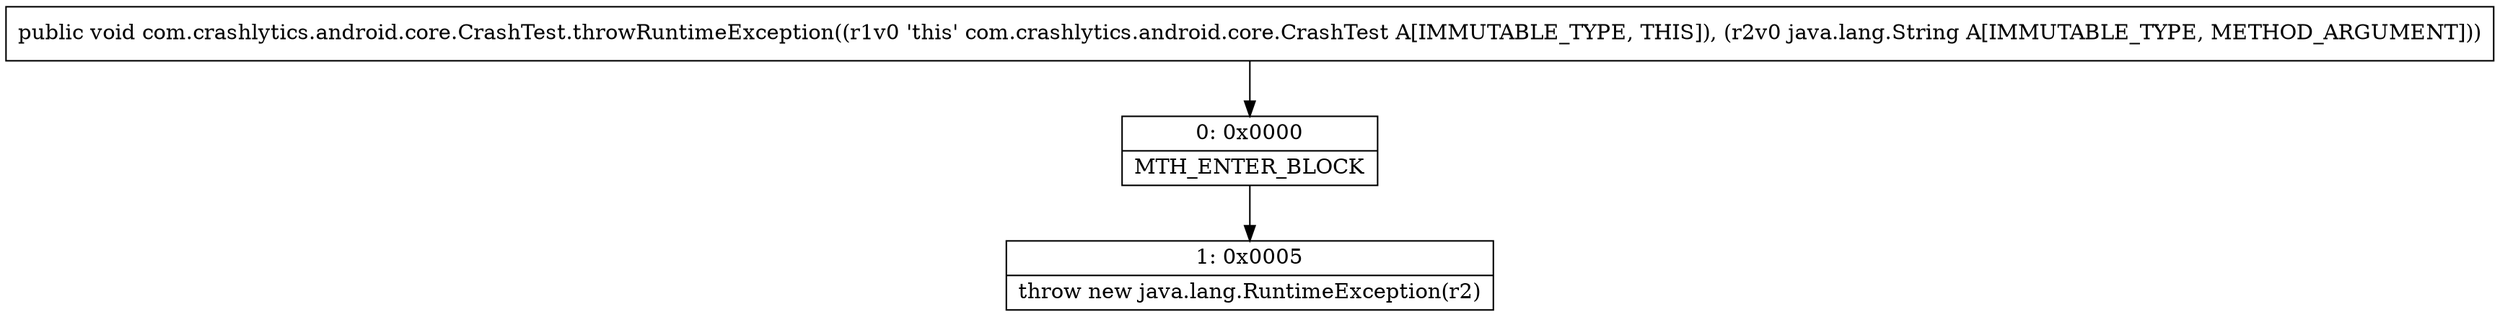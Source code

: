 digraph "CFG forcom.crashlytics.android.core.CrashTest.throwRuntimeException(Ljava\/lang\/String;)V" {
Node_0 [shape=record,label="{0\:\ 0x0000|MTH_ENTER_BLOCK\l}"];
Node_1 [shape=record,label="{1\:\ 0x0005|throw new java.lang.RuntimeException(r2)\l}"];
MethodNode[shape=record,label="{public void com.crashlytics.android.core.CrashTest.throwRuntimeException((r1v0 'this' com.crashlytics.android.core.CrashTest A[IMMUTABLE_TYPE, THIS]), (r2v0 java.lang.String A[IMMUTABLE_TYPE, METHOD_ARGUMENT])) }"];
MethodNode -> Node_0;
Node_0 -> Node_1;
}

